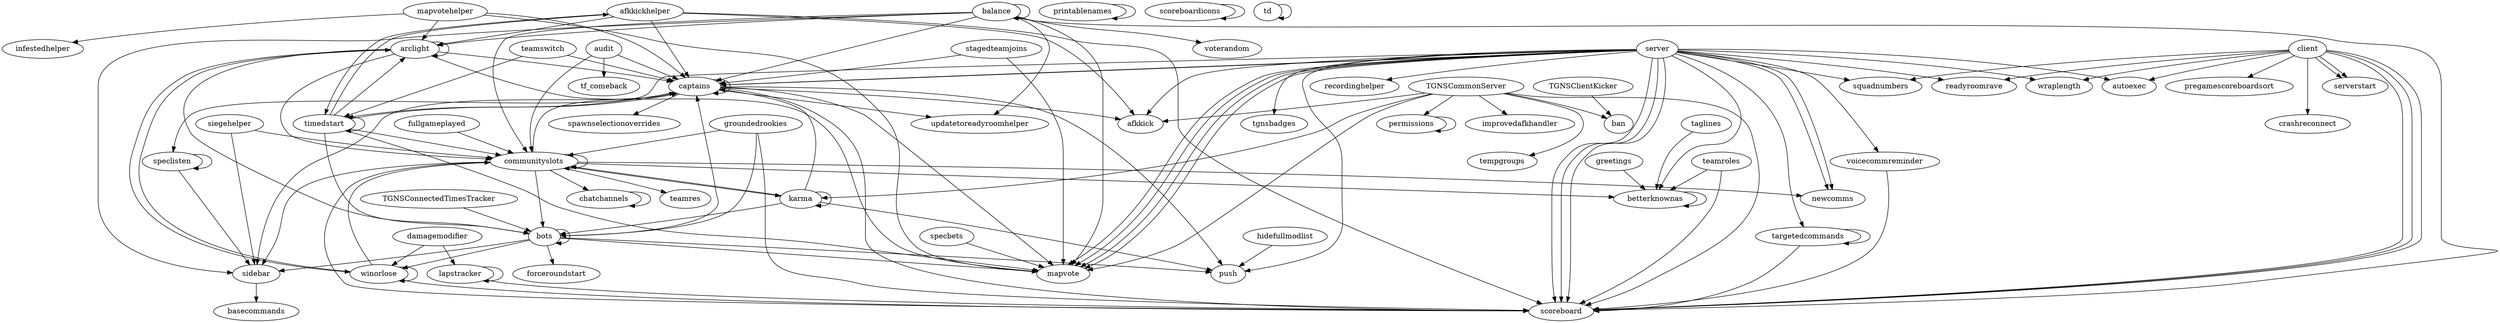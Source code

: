 digraph pluginGraph {
	afkkickhelper -> afkkick;
	afkkickhelper -> arclight;
	afkkickhelper -> captains;
	afkkickhelper -> scoreboard;
	afkkickhelper -> timedstart;
	arclight -> arclight;
	arclight -> captains;
	arclight -> bots;
	arclight -> communityslots;
	arclight -> mapvote;
	arclight -> winorlose;
	captains -> afkkick;
	captains -> captains;
	captains -> scoreboard;
	captains -> timedstart;
	captains -> mapvote;
	captains -> sidebar;
	captains -> updatetoreadyroomhelper;
	captains -> push;
	captains -> spawnselectionoverrides	 [minlen=1];
	timedstart -> afkkickhelper;
	timedstart -> arclight;
	timedstart -> captains;
	timedstart -> timedstart;
	timedstart -> bots;
	timedstart -> communityslots;
	timedstart -> mapvote;
	bots -> captains;
	bots -> bots;
	bots -> mapvote;
	bots -> winorlose;
	bots -> sidebar;
	bots -> forceroundstart	 [minlen=1];
	bots -> push;
	communityslots -> captains;
	communityslots -> scoreboard;
	communityslots -> bots;
	communityslots -> communityslots;
	communityslots -> sidebar;
	communityslots -> betterknownas;
	communityslots -> chatchannels;
	communityslots -> karma;
	communityslots -> newcomms;
	communityslots -> teamres	 [minlen=1];
	winorlose -> arclight;
	winorlose -> scoreboard;
	winorlose -> communityslots;
	winorlose -> winorlose;
	audit -> captains;
	audit -> communityslots;
	audit -> tf_comeback	 [minlen=1];
	client -> scoreboard;
	client -> scoreboard;
	client -> scoreboard;
	client -> autoexec;
	client -> serverstart;
	client -> serverstart;
	client -> pregamescoreboardsort	 [minlen=1];
	client -> squadnumbers;
	client -> crashreconnect	 [minlen=2];
	client -> readyroomrave;
	client -> wraplength;
	server -> afkkick;
	server -> captains;
	server -> captains;
	server -> scoreboard;
	server -> scoreboard;
	server -> scoreboard;
	server -> mapvote;
	server -> mapvote;
	server -> mapvote;
	server -> mapvote;
	server -> autoexec;
	server -> betterknownas;
	server -> push;
	server -> newcomms;
	server -> newcomms;
	server -> recordinghelper	 [minlen=1];
	server -> squadnumbers;
	server -> speclisten;
	server -> targetedcommands;
	server -> voicecommreminder;
	server -> readyroomrave;
	server -> tgnsbadges	 [minlen=2];
	server -> wraplength;
	balance -> arclight;
	balance -> captains;
	balance -> scoreboard;
	balance -> communityslots;
	balance -> mapvote;
	balance -> balance;
	balance -> sidebar;
	balance -> updatetoreadyroomhelper;
	balance -> voterandom	 [minlen=1];
	sidebar -> basecommands	 [minlen=1];
	betterknownas -> betterknownas;
	chatchannels -> chatchannels;
	karma -> captains;
	karma -> bots;
	karma -> communityslots;
	karma -> push;
	karma -> karma;
	damagemodifier -> winorlose;
	damagemodifier -> lapstracker;
	lapstracker -> scoreboard;
	lapstracker -> lapstracker;
	fullgameplayed -> communityslots	 [minlen=1];
	greetings -> betterknownas	 [minlen=1];
	groundedrookies -> scoreboard;
	groundedrookies -> bots;
	groundedrookies -> communityslots;
	hidefullmodlist -> push	 [minlen=1];
	mapvotehelper -> arclight;
	mapvotehelper -> captains;
	mapvotehelper -> mapvote;
	mapvotehelper -> infestedhelper	 [minlen=1];
	permissions -> permissions;
	printablenames -> printablenames;
	scoreboardicons -> scoreboardicons;
	speclisten -> sidebar;
	speclisten -> speclisten;
	targetedcommands -> scoreboard;
	targetedcommands -> targetedcommands;
	voicecommreminder -> scoreboard;
	siegehelper -> communityslots;
	siegehelper -> sidebar;
	specbets -> mapvote	 [minlen=1];
	stagedteamjoins -> captains;
	stagedteamjoins -> mapvote;
	taglines -> betterknownas	 [minlen=2];
	td -> td;
	teamroles -> scoreboard;
	teamroles -> betterknownas;
	teamswitch -> captains;
	teamswitch -> timedstart;
	TGNSClientKicker -> ban	 [minlen=1];
	TGNSCommonServer -> afkkick;
	TGNSCommonServer -> scoreboard;
	TGNSCommonServer -> mapvote;
	TGNSCommonServer -> karma;
	TGNSCommonServer -> permissions;
	TGNSCommonServer -> ban;
	TGNSCommonServer -> improvedafkhandler	 [minlen=1];
	TGNSCommonServer -> tempgroups	 [minlen=2];
	TGNSConnectedTimesTracker -> bots	 [minlen=1];
}
